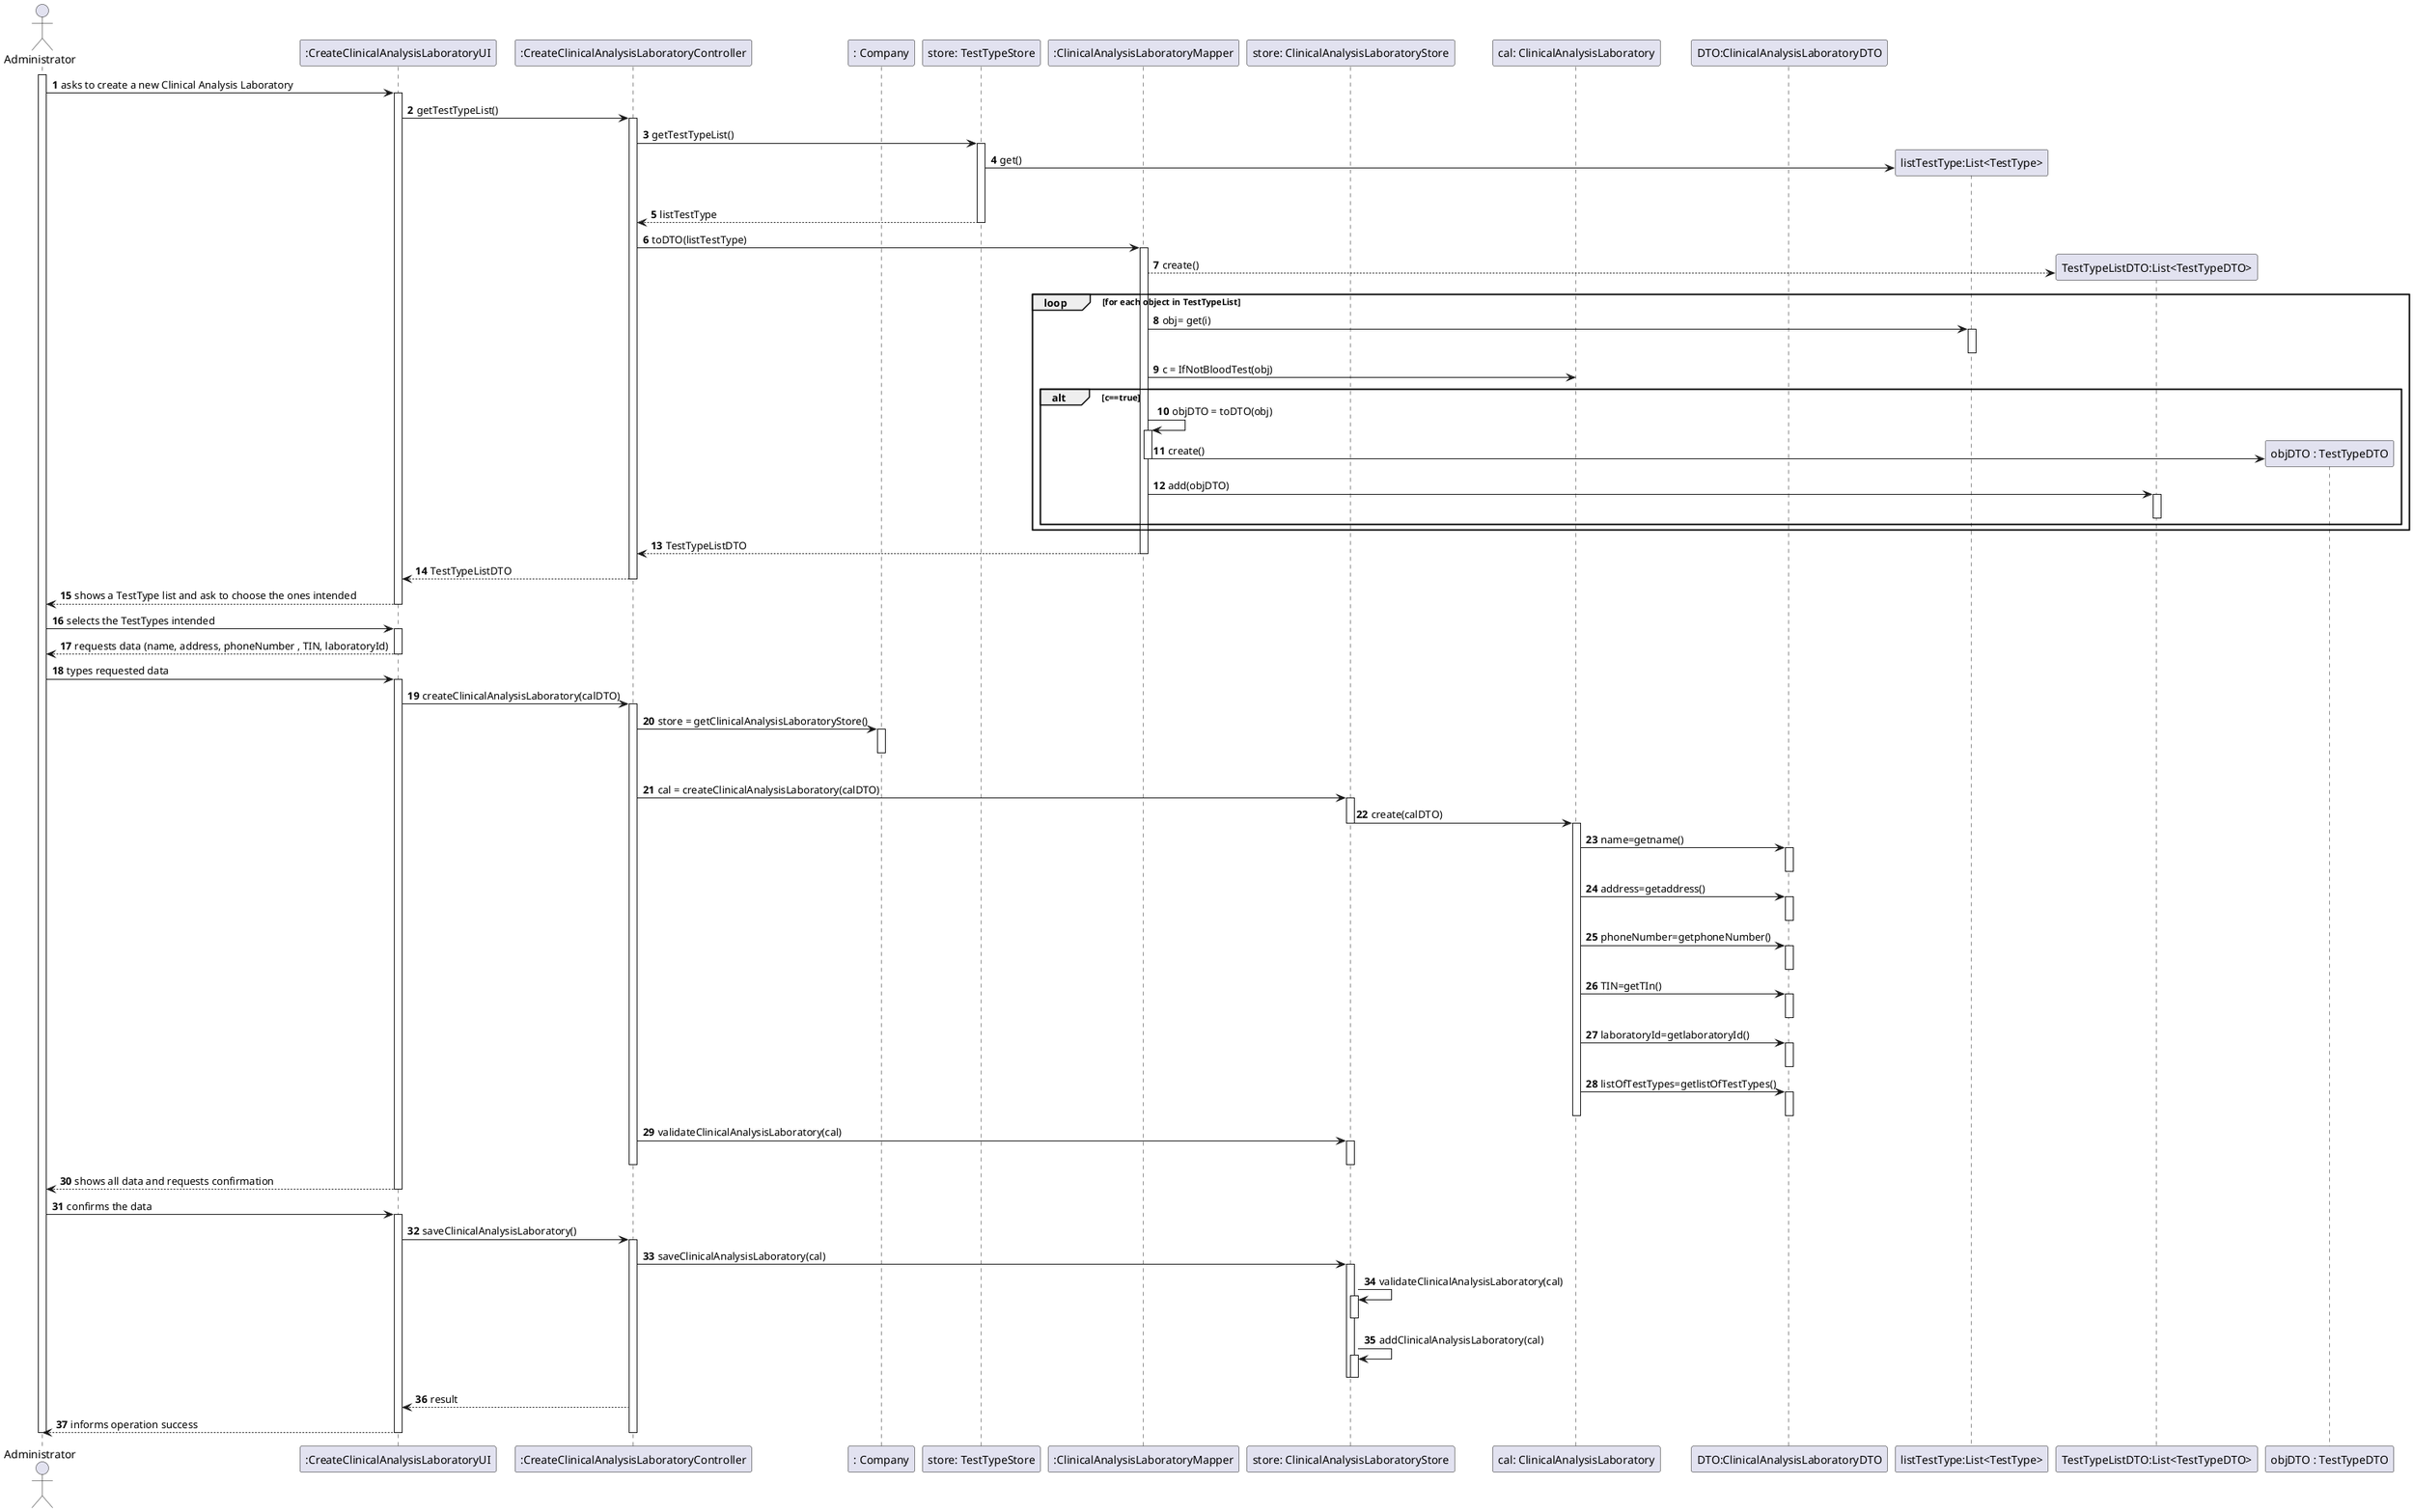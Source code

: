 @startuml
autonumber
actor "Administrator" as ADM

participant ":CreateClinicalAnalysisLaboratoryUI" as UI
participant ":CreateClinicalAnalysisLaboratoryController" as CTRL
participant ": Company" as Comp
participant "store: TestTypeStore" as TTS
participant ":ClinicalAnalysisLaboratoryMapper" as Mapper
participant "store: ClinicalAnalysisLaboratoryStore" as CALStore
participant "cal: ClinicalAnalysisLaboratory" as CAL
participant "DTO:ClinicalAnalysisLaboratoryDTO" as CALDTO

activate ADM
ADM -> UI : asks to create a new Clinical Analysis Laboratory
activate UI
UI -> CTRL : getTestTypeList()
activate CTRL

CTRL -> TTS : getTestTypeList()
activate TTS
TTS -> "listTestType:List<TestType>"** : get()

|||

TTS --> CTRL : listTestType
deactivate TTS

CTRL -> Mapper :toDTO(listTestType)
activate Mapper
Mapper --> "TestTypeListDTO:List<TestTypeDTO>"** :create()
loop for each object in TestTypeList
Mapper -> "listTestType:List<TestType>" : obj= get(i)
activate "listTestType:List<TestType>"
deactivate "listTestType:List<TestType>"
Mapper -> CAL : c = IfNotBloodTest(obj)
alt c==true
Mapper -> Mapper : objDTO = toDTO(obj)
activate Mapper
Mapper -> "objDTO : TestTypeDTO"** : create()
deactivate Mapper
Mapper -> "TestTypeListDTO:List<TestTypeDTO>" : add(objDTO)
activate "TestTypeListDTO:List<TestTypeDTO>"
deactivate "TestTypeListDTO:List<TestTypeDTO>"
end
end
Mapper --> CTRL : TestTypeListDTO
deactivate Mapper
CTRL --> UI : TestTypeListDTO
deactivate CTRL

UI --> ADM : shows a TestType list and ask to choose the ones intended
deactivate UI

ADM -> UI : selects the TestTypes intended
activate UI

UI --> ADM : requests data (name, address, phoneNumber , TIN, laboratoryId)
deactivate UI

ADM -> UI : types requested data
activate UI

UI -> CTRL : createClinicalAnalysisLaboratory(calDTO)
activate CTRL



CTRL -> Comp : store = getClinicalAnalysisLaboratoryStore()
activate Comp
|||
deactivate Comp
CTRL -> CALStore: cal = createClinicalAnalysisLaboratory(calDTO)
activate CALStore
CALStore -> CAL : create(calDTO)
deactivate CALStore
deactivate Comp
activate CAL
CAL -> CALDTO : name=getname()
activate CALDTO
deactivate CALDTO

CAL -> CALDTO : address=getaddress()
activate CALDTO
deactivate CALDTO

CAL -> CALDTO : phoneNumber=getphoneNumber()
activate CALDTO
deactivate CALDTO

CAL -> CALDTO : TIN=getTIn()
activate CALDTO
deactivate CALDTO

CAL -> CALDTO : laboratoryId=getlaboratoryId()
activate CALDTO
deactivate CALDTO

CAL -> CALDTO : listOfTestTypes=getlistOfTestTypes()
activate CALDTO
deactivate CALDTO


deactivate CAL



CTRL -> CALStore : validateClinicalAnalysisLaboratory(cal)
activate CALStore
deactivate CALStore
deactivate CTRL

UI --> ADM: shows all data and requests confirmation
deactivate CTRL
deactivate UI

ADM -> UI : confirms the data
activate UI
UI -> CTRL : saveClinicalAnalysisLaboratory()
activate CTRL

CTRL -> CALStore : saveClinicalAnalysisLaboratory(cal)
activate CALStore

CALStore -> CALStore: validateClinicalAnalysisLaboratory(cal)
activate CALStore
deactivate CALStore

CALStore -> CALStore: addClinicalAnalysisLaboratory(cal)
activate CALStore
deactivate CALStore
deactivate CALStore

CTRL --> UI : result

UI --> ADM : informs operation success
deactivate CTRL
deactivate UI

deactivate ADM

@enduml